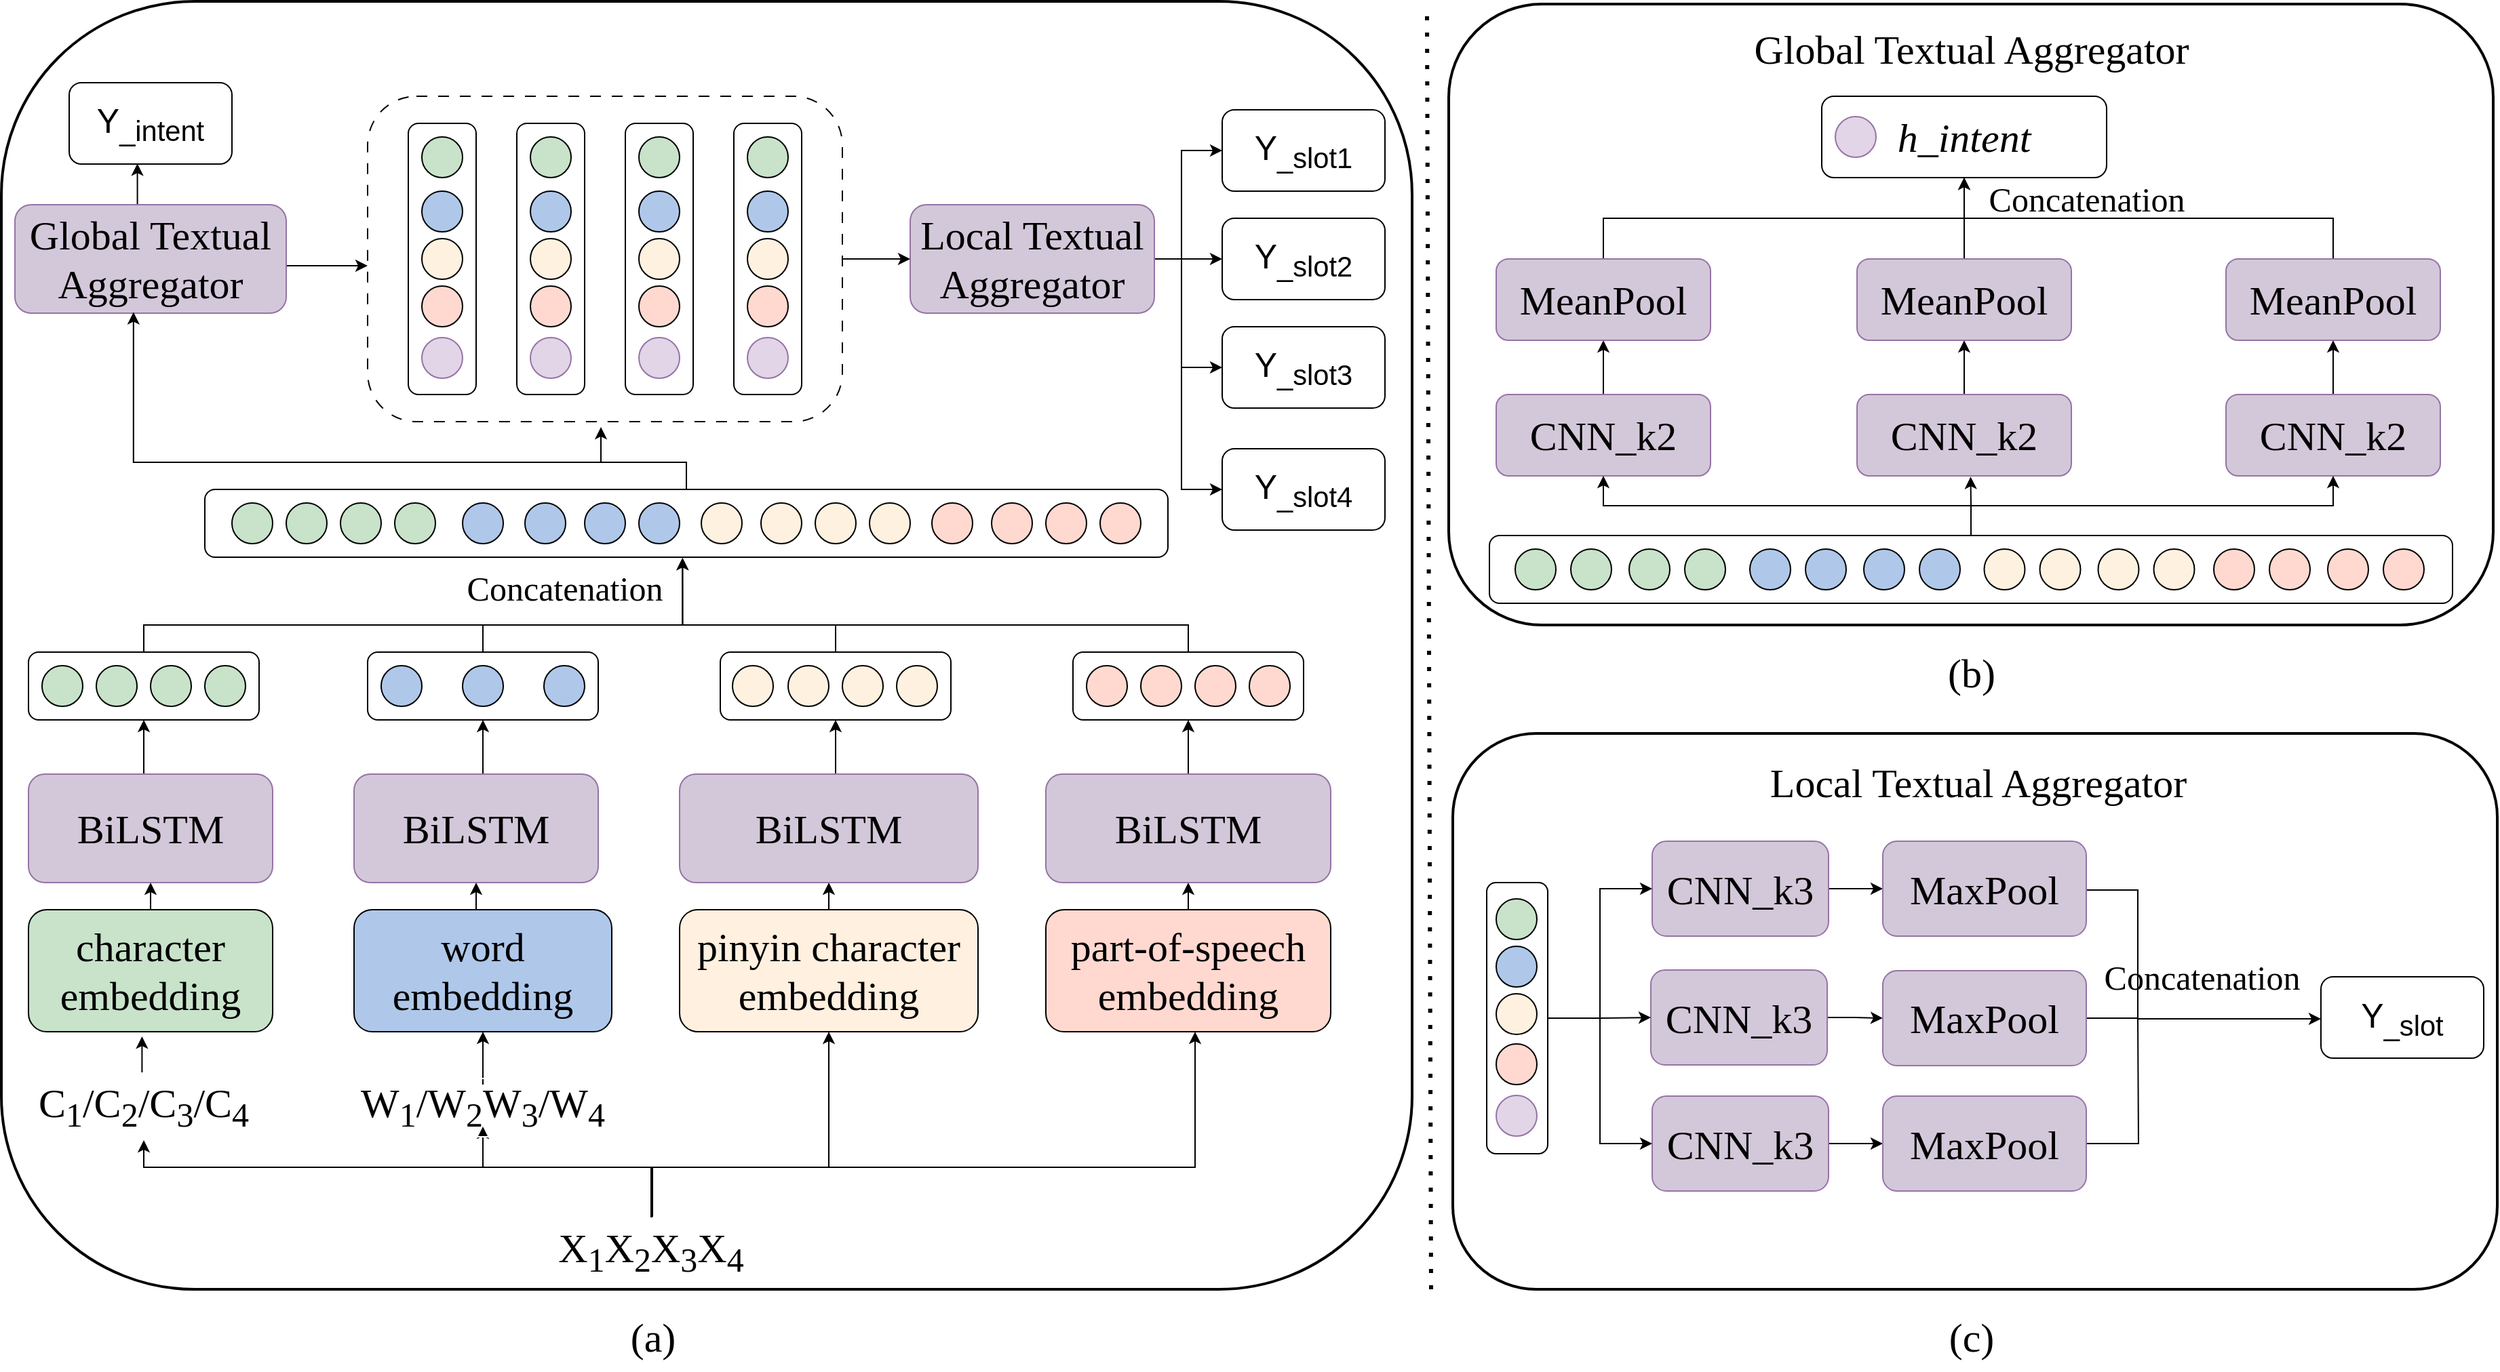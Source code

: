 <mxfile version="21.6.9" type="device">
  <diagram name="第 1 页" id="jVx6ds1tYozffgaeyK4k">
    <mxGraphModel dx="2931" dy="1869" grid="1" gridSize="10" guides="1" tooltips="1" connect="1" arrows="1" fold="1" page="1" pageScale="1" pageWidth="827" pageHeight="1169" math="0" shadow="0">
      <root>
        <mxCell id="0" />
        <mxCell id="1" parent="0" />
        <mxCell id="JTcUMuY575CjnEHDwap5-83" value="" style="rounded=1;whiteSpace=wrap;html=1;fontFamily=Times New Roman;strokeWidth=2;" vertex="1" parent="1">
          <mxGeometry x="10" y="20" width="1040" height="950" as="geometry" />
        </mxCell>
        <mxCell id="5xaBMJCgVQoesxEyy8M3-248" style="edgeStyle=orthogonalEdgeStyle;rounded=0;orthogonalLoop=1;jettySize=auto;html=1;exitX=0.5;exitY=0;exitDx=0;exitDy=0;entryX=0.5;entryY=1;entryDx=0;entryDy=0;" parent="1" source="5xaBMJCgVQoesxEyy8M3-41" target="5xaBMJCgVQoesxEyy8M3-49" edge="1">
          <mxGeometry relative="1" as="geometry">
            <Array as="points">
              <mxPoint x="490" y="880" />
              <mxPoint x="120" y="880" />
            </Array>
          </mxGeometry>
        </mxCell>
        <mxCell id="5xaBMJCgVQoesxEyy8M3-249" style="edgeStyle=orthogonalEdgeStyle;rounded=0;orthogonalLoop=1;jettySize=auto;html=1;exitX=0.5;exitY=0;exitDx=0;exitDy=0;entryX=0.5;entryY=1;entryDx=0;entryDy=0;" parent="1" source="5xaBMJCgVQoesxEyy8M3-41" target="5xaBMJCgVQoesxEyy8M3-50" edge="1">
          <mxGeometry relative="1" as="geometry">
            <Array as="points">
              <mxPoint x="490" y="880" />
              <mxPoint x="370" y="880" />
            </Array>
          </mxGeometry>
        </mxCell>
        <mxCell id="5xaBMJCgVQoesxEyy8M3-252" style="edgeStyle=orthogonalEdgeStyle;rounded=0;orthogonalLoop=1;jettySize=auto;html=1;exitX=0.5;exitY=0;exitDx=0;exitDy=0;entryX=0.5;entryY=1;entryDx=0;entryDy=0;" parent="1" source="5xaBMJCgVQoesxEyy8M3-41" target="5xaBMJCgVQoesxEyy8M3-45" edge="1">
          <mxGeometry relative="1" as="geometry">
            <Array as="points">
              <mxPoint x="490" y="880" />
              <mxPoint x="620" y="880" />
            </Array>
          </mxGeometry>
        </mxCell>
        <mxCell id="5xaBMJCgVQoesxEyy8M3-253" style="edgeStyle=orthogonalEdgeStyle;rounded=0;orthogonalLoop=1;jettySize=auto;html=1;exitX=0.5;exitY=0;exitDx=0;exitDy=0;" parent="1" source="5xaBMJCgVQoesxEyy8M3-41" target="5xaBMJCgVQoesxEyy8M3-46" edge="1">
          <mxGeometry relative="1" as="geometry">
            <Array as="points">
              <mxPoint x="489" y="880" />
              <mxPoint x="890" y="880" />
            </Array>
          </mxGeometry>
        </mxCell>
        <mxCell id="5xaBMJCgVQoesxEyy8M3-41" value="&lt;span style=&quot;font-size: 30px;&quot;&gt;&lt;font style=&quot;font-size: 30px;&quot; face=&quot;Times New Roman&quot;&gt;X&lt;sub&gt;1&lt;/sub&gt;X&lt;sub&gt;2&lt;/sub&gt;X&lt;sub&gt;3&lt;/sub&gt;X&lt;sub&gt;4&lt;/sub&gt;&lt;/font&gt;&lt;/span&gt;" style="rounded=0;whiteSpace=wrap;html=1;fontStyle=0;labelBorderColor=#FFFFFF;dashed=1;strokeColor=#FFFFFF;labelBackgroundColor=none;" parent="1" vertex="1">
          <mxGeometry x="394" y="917" width="190" height="50" as="geometry" />
        </mxCell>
        <mxCell id="5xaBMJCgVQoesxEyy8M3-125" style="edgeStyle=orthogonalEdgeStyle;rounded=0;orthogonalLoop=1;jettySize=auto;html=1;exitX=0.5;exitY=0;exitDx=0;exitDy=0;entryX=0.5;entryY=1;entryDx=0;entryDy=0;" parent="1" source="5xaBMJCgVQoesxEyy8M3-42" target="5xaBMJCgVQoesxEyy8M3-54" edge="1">
          <mxGeometry relative="1" as="geometry">
            <Array as="points">
              <mxPoint x="360" y="710" />
            </Array>
          </mxGeometry>
        </mxCell>
        <mxCell id="5xaBMJCgVQoesxEyy8M3-42" value="&lt;font style=&quot;font-size: 30px;&quot;&gt;word embedding&lt;/font&gt;" style="rounded=1;whiteSpace=wrap;html=1;fillColor=#afc8ea;fontSize=20;fontFamily=Times New Roman;" parent="1" vertex="1">
          <mxGeometry x="270" y="690" width="190" height="90" as="geometry" />
        </mxCell>
        <mxCell id="5xaBMJCgVQoesxEyy8M3-123" style="edgeStyle=orthogonalEdgeStyle;rounded=0;orthogonalLoop=1;jettySize=auto;html=1;exitX=0.5;exitY=0;exitDx=0;exitDy=0;entryX=0.5;entryY=1;entryDx=0;entryDy=0;" parent="1" source="5xaBMJCgVQoesxEyy8M3-44" target="5xaBMJCgVQoesxEyy8M3-52" edge="1">
          <mxGeometry relative="1" as="geometry" />
        </mxCell>
        <mxCell id="5xaBMJCgVQoesxEyy8M3-44" value="&lt;font style=&quot;font-size: 30px;&quot;&gt;character embedding&lt;/font&gt;" style="rounded=1;whiteSpace=wrap;html=1;fillColor=#c8e3ca;fontSize=20;fontFamily=Times New Roman;" parent="1" vertex="1">
          <mxGeometry x="30" y="690" width="180" height="90" as="geometry" />
        </mxCell>
        <mxCell id="5xaBMJCgVQoesxEyy8M3-127" style="edgeStyle=orthogonalEdgeStyle;rounded=0;orthogonalLoop=1;jettySize=auto;html=1;exitX=0.5;exitY=0;exitDx=0;exitDy=0;entryX=0.5;entryY=1;entryDx=0;entryDy=0;" parent="1" source="5xaBMJCgVQoesxEyy8M3-45" target="5xaBMJCgVQoesxEyy8M3-55" edge="1">
          <mxGeometry relative="1" as="geometry" />
        </mxCell>
        <mxCell id="5xaBMJCgVQoesxEyy8M3-45" value="&lt;font face=&quot;Times New Roman&quot; style=&quot;font-size: 30px;&quot;&gt;pinyin character embedding&lt;/font&gt;" style="rounded=1;whiteSpace=wrap;html=1;fillColor=#fff0e0;fontSize=20;" parent="1" vertex="1">
          <mxGeometry x="510" y="690" width="220" height="90" as="geometry" />
        </mxCell>
        <mxCell id="5xaBMJCgVQoesxEyy8M3-129" style="edgeStyle=orthogonalEdgeStyle;rounded=0;orthogonalLoop=1;jettySize=auto;html=1;exitX=0.5;exitY=0;exitDx=0;exitDy=0;entryX=0.5;entryY=1;entryDx=0;entryDy=0;" parent="1" source="5xaBMJCgVQoesxEyy8M3-46" target="5xaBMJCgVQoesxEyy8M3-56" edge="1">
          <mxGeometry relative="1" as="geometry" />
        </mxCell>
        <mxCell id="5xaBMJCgVQoesxEyy8M3-46" value="&lt;font face=&quot;Times New Roman&quot; style=&quot;font-size: 30px;&quot;&gt;part-of-speech embedding&lt;/font&gt;" style="rounded=1;whiteSpace=wrap;html=1;fillColor=#ffd9d0;fontSize=20;" parent="1" vertex="1">
          <mxGeometry x="780" y="690" width="210" height="90" as="geometry" />
        </mxCell>
        <mxCell id="5xaBMJCgVQoesxEyy8M3-250" style="edgeStyle=orthogonalEdgeStyle;rounded=0;orthogonalLoop=1;jettySize=auto;html=1;exitX=0.5;exitY=0;exitDx=0;exitDy=0;entryX=0.465;entryY=1.039;entryDx=0;entryDy=0;entryPerimeter=0;" parent="1" source="5xaBMJCgVQoesxEyy8M3-49" target="5xaBMJCgVQoesxEyy8M3-44" edge="1">
          <mxGeometry relative="1" as="geometry">
            <Array as="points">
              <mxPoint x="110" y="850" />
              <mxPoint x="110" y="820" />
            </Array>
          </mxGeometry>
        </mxCell>
        <mxCell id="5xaBMJCgVQoesxEyy8M3-49" value="&lt;font style=&quot;font-size: 30px;&quot; face=&quot;Times New Roman&quot;&gt;C&lt;sub&gt;1&lt;/sub&gt;/C&lt;sub&gt;2&lt;/sub&gt;/C&lt;sub&gt;3&lt;/sub&gt;/C&lt;sub&gt;4&lt;/sub&gt;&lt;/font&gt;" style="rounded=0;whiteSpace=wrap;html=1;fontStyle=0;labelBorderColor=#FFFFFF;dashed=1;strokeColor=#FFFFFF;" parent="1" vertex="1">
          <mxGeometry x="20" y="810" width="190" height="50" as="geometry" />
        </mxCell>
        <mxCell id="JTcUMuY575CjnEHDwap5-85" style="edgeStyle=orthogonalEdgeStyle;rounded=0;orthogonalLoop=1;jettySize=auto;html=1;exitX=0.5;exitY=0;exitDx=0;exitDy=0;entryX=0.5;entryY=1;entryDx=0;entryDy=0;" edge="1" parent="1" source="5xaBMJCgVQoesxEyy8M3-50" target="5xaBMJCgVQoesxEyy8M3-42">
          <mxGeometry relative="1" as="geometry" />
        </mxCell>
        <mxCell id="5xaBMJCgVQoesxEyy8M3-50" value="&lt;font face=&quot;Times New Roman&quot;&gt;&lt;span style=&quot;font-size: 30px;&quot;&gt;W&lt;sub&gt;1&lt;/sub&gt;/W&lt;sub&gt;2&lt;/sub&gt;W&lt;sub&gt;3&lt;/sub&gt;/W&lt;sub&gt;4&lt;/sub&gt;&lt;/span&gt;&lt;/font&gt;" style="rounded=0;whiteSpace=wrap;html=1;fontStyle=0;labelBorderColor=#FFFFFF;dashed=1;strokeColor=#FFFFFF;" parent="1" vertex="1">
          <mxGeometry x="270" y="819" width="190" height="31" as="geometry" />
        </mxCell>
        <mxCell id="JTcUMuY575CjnEHDwap5-1" style="edgeStyle=orthogonalEdgeStyle;rounded=0;orthogonalLoop=1;jettySize=auto;html=1;exitX=0.5;exitY=0;exitDx=0;exitDy=0;entryX=0.5;entryY=1;entryDx=0;entryDy=0;" edge="1" parent="1" source="5xaBMJCgVQoesxEyy8M3-52" target="5xaBMJCgVQoesxEyy8M3-57">
          <mxGeometry relative="1" as="geometry">
            <Array as="points">
              <mxPoint x="120" y="590" />
            </Array>
          </mxGeometry>
        </mxCell>
        <mxCell id="5xaBMJCgVQoesxEyy8M3-52" value="&lt;font style=&quot;font-size: 30px;&quot; face=&quot;Times New Roman&quot;&gt;BiLSTM&lt;/font&gt;" style="rounded=1;whiteSpace=wrap;html=1;fillColor=#D3C8D9;strokeColor=#9673a6;" parent="1" vertex="1">
          <mxGeometry x="30" y="590" width="180" height="80" as="geometry" />
        </mxCell>
        <mxCell id="5xaBMJCgVQoesxEyy8M3-124" style="edgeStyle=orthogonalEdgeStyle;rounded=0;orthogonalLoop=1;jettySize=auto;html=1;exitX=0.5;exitY=0;exitDx=0;exitDy=0;entryX=0.5;entryY=1;entryDx=0;entryDy=0;" parent="1" source="5xaBMJCgVQoesxEyy8M3-54" target="5xaBMJCgVQoesxEyy8M3-63" edge="1">
          <mxGeometry relative="1" as="geometry">
            <Array as="points">
              <mxPoint x="365" y="590" />
            </Array>
          </mxGeometry>
        </mxCell>
        <mxCell id="5xaBMJCgVQoesxEyy8M3-54" value="&lt;font style=&quot;font-size: 30px;&quot; face=&quot;Times New Roman&quot;&gt;BiLSTM&lt;/font&gt;" style="rounded=1;whiteSpace=wrap;html=1;fillColor=#D3C8D9;strokeColor=#9673a6;" parent="1" vertex="1">
          <mxGeometry x="270" y="590" width="180" height="80" as="geometry" />
        </mxCell>
        <mxCell id="5xaBMJCgVQoesxEyy8M3-126" style="edgeStyle=orthogonalEdgeStyle;rounded=0;orthogonalLoop=1;jettySize=auto;html=1;exitX=0.5;exitY=0;exitDx=0;exitDy=0;entryX=0.5;entryY=1;entryDx=0;entryDy=0;" parent="1" source="5xaBMJCgVQoesxEyy8M3-55" target="5xaBMJCgVQoesxEyy8M3-68" edge="1">
          <mxGeometry relative="1" as="geometry">
            <Array as="points">
              <mxPoint x="625" y="590" />
            </Array>
          </mxGeometry>
        </mxCell>
        <mxCell id="5xaBMJCgVQoesxEyy8M3-55" value="&lt;font style=&quot;font-size: 30px;&quot; face=&quot;Times New Roman&quot;&gt;BiLSTM&lt;/font&gt;" style="rounded=1;whiteSpace=wrap;html=1;fillColor=#D3C8D9;strokeColor=#9673a6;" parent="1" vertex="1">
          <mxGeometry x="510" y="590" width="220" height="80" as="geometry" />
        </mxCell>
        <mxCell id="5xaBMJCgVQoesxEyy8M3-128" style="edgeStyle=orthogonalEdgeStyle;rounded=0;orthogonalLoop=1;jettySize=auto;html=1;exitX=0.5;exitY=0;exitDx=0;exitDy=0;entryX=0.5;entryY=1;entryDx=0;entryDy=0;" parent="1" source="5xaBMJCgVQoesxEyy8M3-56" target="5xaBMJCgVQoesxEyy8M3-73" edge="1">
          <mxGeometry relative="1" as="geometry" />
        </mxCell>
        <mxCell id="5xaBMJCgVQoesxEyy8M3-56" value="&lt;font style=&quot;font-size: 30px;&quot; face=&quot;Times New Roman&quot;&gt;BiLSTM&lt;/font&gt;" style="rounded=1;whiteSpace=wrap;html=1;fillColor=#D3C8D9;strokeColor=#9673a6;" parent="1" vertex="1">
          <mxGeometry x="780" y="590" width="210" height="80" as="geometry" />
        </mxCell>
        <mxCell id="5xaBMJCgVQoesxEyy8M3-117" style="edgeStyle=orthogonalEdgeStyle;rounded=0;orthogonalLoop=1;jettySize=auto;html=1;exitX=0.5;exitY=0;exitDx=0;exitDy=0;entryX=0.496;entryY=1.01;entryDx=0;entryDy=0;entryPerimeter=0;" parent="1" source="5xaBMJCgVQoesxEyy8M3-57" target="5xaBMJCgVQoesxEyy8M3-98" edge="1">
          <mxGeometry relative="1" as="geometry">
            <Array as="points">
              <mxPoint x="120" y="480" />
              <mxPoint x="510" y="480" />
            </Array>
          </mxGeometry>
        </mxCell>
        <mxCell id="5xaBMJCgVQoesxEyy8M3-57" value="" style="rounded=1;whiteSpace=wrap;html=1;" parent="1" vertex="1">
          <mxGeometry x="30" y="500" width="170" height="50" as="geometry" />
        </mxCell>
        <mxCell id="5xaBMJCgVQoesxEyy8M3-58" value="" style="ellipse;whiteSpace=wrap;html=1;aspect=fixed;fillColor=#c8e3ca;" parent="1" vertex="1">
          <mxGeometry x="40" y="510" width="30" height="30" as="geometry" />
        </mxCell>
        <mxCell id="5xaBMJCgVQoesxEyy8M3-60" value="" style="ellipse;whiteSpace=wrap;html=1;aspect=fixed;fillColor=#c8e3ca;" parent="1" vertex="1">
          <mxGeometry x="80" y="510" width="30" height="30" as="geometry" />
        </mxCell>
        <mxCell id="5xaBMJCgVQoesxEyy8M3-61" value="" style="ellipse;whiteSpace=wrap;html=1;aspect=fixed;fillColor=#c8e3ca;" parent="1" vertex="1">
          <mxGeometry x="160" y="510" width="30" height="30" as="geometry" />
        </mxCell>
        <mxCell id="5xaBMJCgVQoesxEyy8M3-62" value="" style="ellipse;whiteSpace=wrap;html=1;aspect=fixed;fillColor=#c8e3ca;" parent="1" vertex="1">
          <mxGeometry x="120" y="510" width="30" height="30" as="geometry" />
        </mxCell>
        <mxCell id="JTcUMuY575CjnEHDwap5-86" style="edgeStyle=orthogonalEdgeStyle;rounded=0;orthogonalLoop=1;jettySize=auto;html=1;exitX=0.5;exitY=0;exitDx=0;exitDy=0;endArrow=none;endFill=0;" edge="1" parent="1" source="5xaBMJCgVQoesxEyy8M3-63">
          <mxGeometry relative="1" as="geometry">
            <mxPoint x="460" y="480" as="targetPoint" />
          </mxGeometry>
        </mxCell>
        <mxCell id="5xaBMJCgVQoesxEyy8M3-63" value="" style="rounded=1;whiteSpace=wrap;html=1;" parent="1" vertex="1">
          <mxGeometry x="280" y="500" width="170" height="50" as="geometry" />
        </mxCell>
        <mxCell id="5xaBMJCgVQoesxEyy8M3-64" value="" style="ellipse;whiteSpace=wrap;html=1;aspect=fixed;fillColor=#afc8ea;" parent="1" vertex="1">
          <mxGeometry x="290" y="510" width="30" height="30" as="geometry" />
        </mxCell>
        <mxCell id="5xaBMJCgVQoesxEyy8M3-65" value="" style="ellipse;whiteSpace=wrap;html=1;aspect=fixed;fillColor=#afc8ea;" parent="1" vertex="1">
          <mxGeometry x="350" y="510" width="30" height="30" as="geometry" />
        </mxCell>
        <mxCell id="5xaBMJCgVQoesxEyy8M3-66" value="" style="ellipse;whiteSpace=wrap;html=1;aspect=fixed;fillColor=#afc8ea;" parent="1" vertex="1">
          <mxGeometry x="410" y="510" width="30" height="30" as="geometry" />
        </mxCell>
        <mxCell id="JTcUMuY575CjnEHDwap5-87" style="edgeStyle=orthogonalEdgeStyle;rounded=0;orthogonalLoop=1;jettySize=auto;html=1;exitX=0.5;exitY=0;exitDx=0;exitDy=0;endArrow=none;endFill=0;" edge="1" parent="1" source="5xaBMJCgVQoesxEyy8M3-68">
          <mxGeometry relative="1" as="geometry">
            <mxPoint x="540" y="480" as="targetPoint" />
          </mxGeometry>
        </mxCell>
        <mxCell id="5xaBMJCgVQoesxEyy8M3-68" value="" style="rounded=1;whiteSpace=wrap;html=1;" parent="1" vertex="1">
          <mxGeometry x="540" y="500" width="170" height="50" as="geometry" />
        </mxCell>
        <mxCell id="5xaBMJCgVQoesxEyy8M3-69" value="" style="ellipse;whiteSpace=wrap;html=1;aspect=fixed;fillColor=#fef1e0;" parent="1" vertex="1">
          <mxGeometry x="549" y="510" width="30" height="30" as="geometry" />
        </mxCell>
        <mxCell id="5xaBMJCgVQoesxEyy8M3-70" value="" style="ellipse;whiteSpace=wrap;html=1;aspect=fixed;fillColor=#fef1e0;" parent="1" vertex="1">
          <mxGeometry x="590" y="510" width="30" height="30" as="geometry" />
        </mxCell>
        <mxCell id="5xaBMJCgVQoesxEyy8M3-71" value="" style="ellipse;whiteSpace=wrap;html=1;aspect=fixed;fillColor=#fef1e0;" parent="1" vertex="1">
          <mxGeometry x="670" y="510" width="30" height="30" as="geometry" />
        </mxCell>
        <mxCell id="5xaBMJCgVQoesxEyy8M3-72" value="" style="ellipse;whiteSpace=wrap;html=1;aspect=fixed;fillColor=#fef1e0;" parent="1" vertex="1">
          <mxGeometry x="630" y="510" width="30" height="30" as="geometry" />
        </mxCell>
        <mxCell id="5xaBMJCgVQoesxEyy8M3-120" style="edgeStyle=orthogonalEdgeStyle;rounded=0;orthogonalLoop=1;jettySize=auto;html=1;exitX=0.5;exitY=0;exitDx=0;exitDy=0;entryX=0.496;entryY=1.01;entryDx=0;entryDy=0;entryPerimeter=0;" parent="1" source="5xaBMJCgVQoesxEyy8M3-73" target="5xaBMJCgVQoesxEyy8M3-98" edge="1">
          <mxGeometry relative="1" as="geometry">
            <mxPoint x="510" y="403" as="targetPoint" />
            <Array as="points">
              <mxPoint x="885" y="480" />
              <mxPoint x="512" y="480" />
            </Array>
          </mxGeometry>
        </mxCell>
        <mxCell id="5xaBMJCgVQoesxEyy8M3-73" value="" style="rounded=1;whiteSpace=wrap;html=1;" parent="1" vertex="1">
          <mxGeometry x="800" y="500" width="170" height="50" as="geometry" />
        </mxCell>
        <mxCell id="5xaBMJCgVQoesxEyy8M3-74" value="" style="ellipse;whiteSpace=wrap;html=1;aspect=fixed;fillColor=#ffd9d0;" parent="1" vertex="1">
          <mxGeometry x="810" y="510" width="30" height="30" as="geometry" />
        </mxCell>
        <mxCell id="5xaBMJCgVQoesxEyy8M3-75" value="" style="ellipse;whiteSpace=wrap;html=1;aspect=fixed;fillColor=#ffd9d0;" parent="1" vertex="1">
          <mxGeometry x="850" y="510" width="30" height="30" as="geometry" />
        </mxCell>
        <mxCell id="5xaBMJCgVQoesxEyy8M3-76" value="" style="ellipse;whiteSpace=wrap;html=1;aspect=fixed;fillColor=#ffd9d0;" parent="1" vertex="1">
          <mxGeometry x="930" y="510" width="30" height="30" as="geometry" />
        </mxCell>
        <mxCell id="5xaBMJCgVQoesxEyy8M3-77" value="" style="ellipse;whiteSpace=wrap;html=1;aspect=fixed;fillColor=#ffd9d0;" parent="1" vertex="1">
          <mxGeometry x="890" y="510" width="30" height="30" as="geometry" />
        </mxCell>
        <mxCell id="5xaBMJCgVQoesxEyy8M3-121" value="&lt;span style=&quot;background-color: initial;&quot;&gt;&lt;font face=&quot;Times New Roman&quot; style=&quot;font-size: 25px;&quot;&gt;Concatenation&lt;/font&gt;&lt;/span&gt;" style="text;html=1;align=center;verticalAlign=middle;resizable=0;points=[];autosize=1;strokeColor=none;fillColor=none;" parent="1" vertex="1">
          <mxGeometry x="340" y="433" width="170" height="40" as="geometry" />
        </mxCell>
        <mxCell id="5xaBMJCgVQoesxEyy8M3-257" style="edgeStyle=orthogonalEdgeStyle;rounded=0;orthogonalLoop=1;jettySize=auto;html=1;exitX=1;exitY=0.5;exitDx=0;exitDy=0;entryX=0;entryY=0.5;entryDx=0;entryDy=0;" parent="1" edge="1">
          <mxGeometry relative="1" as="geometry">
            <mxPoint x="220.0" y="215" as="sourcePoint" />
            <mxPoint x="280.0" y="215" as="targetPoint" />
          </mxGeometry>
        </mxCell>
        <mxCell id="5xaBMJCgVQoesxEyy8M3-258" style="edgeStyle=orthogonalEdgeStyle;rounded=0;orthogonalLoop=1;jettySize=auto;html=1;exitX=0.5;exitY=0;exitDx=0;exitDy=0;entryX=0.419;entryY=0.994;entryDx=0;entryDy=0;entryPerimeter=0;" parent="1" source="5xaBMJCgVQoesxEyy8M3-131" target="5xaBMJCgVQoesxEyy8M3-234" edge="1">
          <mxGeometry relative="1" as="geometry" />
        </mxCell>
        <mxCell id="5xaBMJCgVQoesxEyy8M3-131" value="&lt;font style=&quot;font-size: 30px;&quot; face=&quot;Times New Roman&quot;&gt;Global Textual Aggregator&lt;/font&gt;" style="rounded=1;whiteSpace=wrap;html=1;fillColor=#D3C8D9;strokeColor=#9673a6;" parent="1" vertex="1">
          <mxGeometry x="20" y="170" width="200" height="80" as="geometry" />
        </mxCell>
        <mxCell id="5xaBMJCgVQoesxEyy8M3-244" style="edgeStyle=orthogonalEdgeStyle;rounded=0;orthogonalLoop=1;jettySize=auto;html=1;exitX=1;exitY=0.5;exitDx=0;exitDy=0;entryX=0;entryY=0.5;entryDx=0;entryDy=0;" parent="1" source="5xaBMJCgVQoesxEyy8M3-132" target="5xaBMJCgVQoesxEyy8M3-236" edge="1">
          <mxGeometry relative="1" as="geometry">
            <Array as="points">
              <mxPoint x="860" y="210" />
              <mxPoint x="880" y="210" />
              <mxPoint x="880" y="130" />
            </Array>
          </mxGeometry>
        </mxCell>
        <mxCell id="5xaBMJCgVQoesxEyy8M3-245" style="edgeStyle=orthogonalEdgeStyle;rounded=0;orthogonalLoop=1;jettySize=auto;html=1;exitX=1;exitY=0.5;exitDx=0;exitDy=0;entryX=0;entryY=0.5;entryDx=0;entryDy=0;" parent="1" source="5xaBMJCgVQoesxEyy8M3-132" target="5xaBMJCgVQoesxEyy8M3-237" edge="1">
          <mxGeometry relative="1" as="geometry">
            <Array as="points">
              <mxPoint x="860" y="210" />
              <mxPoint x="880" y="210" />
              <mxPoint x="880" y="210" />
            </Array>
          </mxGeometry>
        </mxCell>
        <mxCell id="5xaBMJCgVQoesxEyy8M3-246" style="edgeStyle=orthogonalEdgeStyle;rounded=0;orthogonalLoop=1;jettySize=auto;html=1;exitX=1;exitY=0.5;exitDx=0;exitDy=0;entryX=0;entryY=0.5;entryDx=0;entryDy=0;" parent="1" source="5xaBMJCgVQoesxEyy8M3-132" target="5xaBMJCgVQoesxEyy8M3-238" edge="1">
          <mxGeometry relative="1" as="geometry">
            <Array as="points">
              <mxPoint x="860" y="210" />
              <mxPoint x="880" y="210" />
              <mxPoint x="880" y="290" />
            </Array>
          </mxGeometry>
        </mxCell>
        <mxCell id="5xaBMJCgVQoesxEyy8M3-247" style="edgeStyle=orthogonalEdgeStyle;rounded=0;orthogonalLoop=1;jettySize=auto;html=1;exitX=1;exitY=0.5;exitDx=0;exitDy=0;entryX=0;entryY=0.5;entryDx=0;entryDy=0;" parent="1" source="5xaBMJCgVQoesxEyy8M3-132" target="5xaBMJCgVQoesxEyy8M3-239" edge="1">
          <mxGeometry relative="1" as="geometry">
            <Array as="points">
              <mxPoint x="860" y="210" />
              <mxPoint x="880" y="210" />
              <mxPoint x="880" y="380" />
            </Array>
          </mxGeometry>
        </mxCell>
        <mxCell id="5xaBMJCgVQoesxEyy8M3-132" value="&lt;font style=&quot;font-size: 30px;&quot; face=&quot;Times New Roman&quot;&gt;Local Textual Aggregator&lt;/font&gt;" style="rounded=1;whiteSpace=wrap;html=1;fillColor=#D3C8D9;strokeColor=#9673a6;" parent="1" vertex="1">
          <mxGeometry x="680" y="170" width="180" height="80" as="geometry" />
        </mxCell>
        <mxCell id="5xaBMJCgVQoesxEyy8M3-234" value="&lt;font style=&quot;font-size: 25px;&quot;&gt;Y&lt;sub&gt;_intent&lt;/sub&gt;&lt;/font&gt;" style="rounded=1;whiteSpace=wrap;html=1;" parent="1" vertex="1">
          <mxGeometry x="60" y="80" width="120" height="60" as="geometry" />
        </mxCell>
        <mxCell id="5xaBMJCgVQoesxEyy8M3-235" value="" style="group" parent="1" vertex="1" connectable="0">
          <mxGeometry x="280" y="90" width="350" height="240" as="geometry" />
        </mxCell>
        <mxCell id="5xaBMJCgVQoesxEyy8M3-230" value="" style="rounded=1;whiteSpace=wrap;html=1;dashed=1;dashPattern=8 8;" parent="5xaBMJCgVQoesxEyy8M3-235" vertex="1">
          <mxGeometry width="350" height="240" as="geometry" />
        </mxCell>
        <mxCell id="5xaBMJCgVQoesxEyy8M3-229" value="" style="group" parent="5xaBMJCgVQoesxEyy8M3-235" vertex="1" connectable="0">
          <mxGeometry x="30" y="20" width="280" height="200" as="geometry" />
        </mxCell>
        <mxCell id="5xaBMJCgVQoesxEyy8M3-206" value="" style="group" parent="5xaBMJCgVQoesxEyy8M3-229" vertex="1" connectable="0">
          <mxGeometry x="240" width="50" height="200" as="geometry" />
        </mxCell>
        <mxCell id="5xaBMJCgVQoesxEyy8M3-136" value="" style="rounded=1;whiteSpace=wrap;html=1;direction=south;container=0;" parent="5xaBMJCgVQoesxEyy8M3-206" vertex="1">
          <mxGeometry width="50" height="200" as="geometry" />
        </mxCell>
        <mxCell id="5xaBMJCgVQoesxEyy8M3-141" value="" style="ellipse;whiteSpace=wrap;html=1;aspect=fixed;fillColor=#afc8ea;direction=south;container=0;" parent="5xaBMJCgVQoesxEyy8M3-206" vertex="1">
          <mxGeometry x="10" y="50" width="30" height="30" as="geometry" />
        </mxCell>
        <mxCell id="5xaBMJCgVQoesxEyy8M3-145" value="" style="ellipse;whiteSpace=wrap;html=1;aspect=fixed;fillColor=#fef1e0;direction=south;container=0;" parent="5xaBMJCgVQoesxEyy8M3-206" vertex="1">
          <mxGeometry x="10" y="85" width="30" height="30" as="geometry" />
        </mxCell>
        <mxCell id="5xaBMJCgVQoesxEyy8M3-149" value="" style="ellipse;whiteSpace=wrap;html=1;aspect=fixed;fillColor=#ffd9d0;direction=south;container=0;" parent="5xaBMJCgVQoesxEyy8M3-206" vertex="1">
          <mxGeometry x="10" y="120" width="30" height="30" as="geometry" />
        </mxCell>
        <mxCell id="5xaBMJCgVQoesxEyy8M3-137" value="" style="ellipse;whiteSpace=wrap;html=1;aspect=fixed;fillColor=#c8e3ca;direction=south;container=0;" parent="5xaBMJCgVQoesxEyy8M3-206" vertex="1">
          <mxGeometry x="10" y="10" width="30" height="30" as="geometry" />
        </mxCell>
        <mxCell id="5xaBMJCgVQoesxEyy8M3-134" value="" style="ellipse;whiteSpace=wrap;html=1;aspect=fixed;fillColor=#e1d5e7;strokeColor=#9673a6;container=0;" parent="5xaBMJCgVQoesxEyy8M3-206" vertex="1">
          <mxGeometry x="10" y="158" width="30" height="30" as="geometry" />
        </mxCell>
        <mxCell id="5xaBMJCgVQoesxEyy8M3-207" value="" style="group" parent="5xaBMJCgVQoesxEyy8M3-229" vertex="1" connectable="0">
          <mxGeometry width="50" height="200" as="geometry" />
        </mxCell>
        <mxCell id="5xaBMJCgVQoesxEyy8M3-208" value="" style="rounded=1;whiteSpace=wrap;html=1;direction=south;container=0;" parent="5xaBMJCgVQoesxEyy8M3-207" vertex="1">
          <mxGeometry width="50" height="200" as="geometry" />
        </mxCell>
        <mxCell id="5xaBMJCgVQoesxEyy8M3-209" value="" style="ellipse;whiteSpace=wrap;html=1;aspect=fixed;fillColor=#afc8ea;direction=south;container=0;" parent="5xaBMJCgVQoesxEyy8M3-207" vertex="1">
          <mxGeometry x="10" y="50" width="30" height="30" as="geometry" />
        </mxCell>
        <mxCell id="5xaBMJCgVQoesxEyy8M3-210" value="" style="ellipse;whiteSpace=wrap;html=1;aspect=fixed;fillColor=#fef1e0;direction=south;container=0;" parent="5xaBMJCgVQoesxEyy8M3-207" vertex="1">
          <mxGeometry x="10" y="85" width="30" height="30" as="geometry" />
        </mxCell>
        <mxCell id="5xaBMJCgVQoesxEyy8M3-211" value="" style="ellipse;whiteSpace=wrap;html=1;aspect=fixed;fillColor=#ffd9d0;direction=south;container=0;" parent="5xaBMJCgVQoesxEyy8M3-207" vertex="1">
          <mxGeometry x="10" y="120" width="30" height="30" as="geometry" />
        </mxCell>
        <mxCell id="5xaBMJCgVQoesxEyy8M3-212" value="" style="ellipse;whiteSpace=wrap;html=1;aspect=fixed;fillColor=#c8e3ca;direction=south;container=0;" parent="5xaBMJCgVQoesxEyy8M3-207" vertex="1">
          <mxGeometry x="10" y="10" width="30" height="30" as="geometry" />
        </mxCell>
        <mxCell id="5xaBMJCgVQoesxEyy8M3-213" value="" style="ellipse;whiteSpace=wrap;html=1;aspect=fixed;fillColor=#e1d5e7;strokeColor=#9673a6;container=0;" parent="5xaBMJCgVQoesxEyy8M3-207" vertex="1">
          <mxGeometry x="10" y="158" width="30" height="30" as="geometry" />
        </mxCell>
        <mxCell id="5xaBMJCgVQoesxEyy8M3-214" value="" style="group" parent="5xaBMJCgVQoesxEyy8M3-229" vertex="1" connectable="0">
          <mxGeometry x="80" width="50" height="200" as="geometry" />
        </mxCell>
        <mxCell id="5xaBMJCgVQoesxEyy8M3-215" value="" style="rounded=1;whiteSpace=wrap;html=1;direction=south;container=0;" parent="5xaBMJCgVQoesxEyy8M3-214" vertex="1">
          <mxGeometry width="50" height="200" as="geometry" />
        </mxCell>
        <mxCell id="5xaBMJCgVQoesxEyy8M3-216" value="" style="ellipse;whiteSpace=wrap;html=1;aspect=fixed;fillColor=#afc8ea;direction=south;container=0;" parent="5xaBMJCgVQoesxEyy8M3-214" vertex="1">
          <mxGeometry x="10" y="50" width="30" height="30" as="geometry" />
        </mxCell>
        <mxCell id="5xaBMJCgVQoesxEyy8M3-217" value="" style="ellipse;whiteSpace=wrap;html=1;aspect=fixed;fillColor=#fef1e0;direction=south;container=0;" parent="5xaBMJCgVQoesxEyy8M3-214" vertex="1">
          <mxGeometry x="10" y="85" width="30" height="30" as="geometry" />
        </mxCell>
        <mxCell id="5xaBMJCgVQoesxEyy8M3-218" value="" style="ellipse;whiteSpace=wrap;html=1;aspect=fixed;fillColor=#ffd9d0;direction=south;container=0;" parent="5xaBMJCgVQoesxEyy8M3-214" vertex="1">
          <mxGeometry x="10" y="120" width="30" height="30" as="geometry" />
        </mxCell>
        <mxCell id="5xaBMJCgVQoesxEyy8M3-219" value="" style="ellipse;whiteSpace=wrap;html=1;aspect=fixed;fillColor=#c8e3ca;direction=south;container=0;" parent="5xaBMJCgVQoesxEyy8M3-214" vertex="1">
          <mxGeometry x="10" y="10" width="30" height="30" as="geometry" />
        </mxCell>
        <mxCell id="5xaBMJCgVQoesxEyy8M3-220" value="" style="ellipse;whiteSpace=wrap;html=1;aspect=fixed;fillColor=#e1d5e7;strokeColor=#9673a6;container=0;" parent="5xaBMJCgVQoesxEyy8M3-214" vertex="1">
          <mxGeometry x="10" y="158" width="30" height="30" as="geometry" />
        </mxCell>
        <mxCell id="5xaBMJCgVQoesxEyy8M3-221" value="" style="group" parent="5xaBMJCgVQoesxEyy8M3-229" vertex="1" connectable="0">
          <mxGeometry x="160" width="50" height="200" as="geometry" />
        </mxCell>
        <mxCell id="5xaBMJCgVQoesxEyy8M3-222" value="" style="rounded=1;whiteSpace=wrap;html=1;direction=south;container=0;" parent="5xaBMJCgVQoesxEyy8M3-221" vertex="1">
          <mxGeometry width="50" height="200" as="geometry" />
        </mxCell>
        <mxCell id="5xaBMJCgVQoesxEyy8M3-223" value="" style="ellipse;whiteSpace=wrap;html=1;aspect=fixed;fillColor=#afc8ea;direction=south;container=0;" parent="5xaBMJCgVQoesxEyy8M3-221" vertex="1">
          <mxGeometry x="10" y="50" width="30" height="30" as="geometry" />
        </mxCell>
        <mxCell id="5xaBMJCgVQoesxEyy8M3-224" value="" style="ellipse;whiteSpace=wrap;html=1;aspect=fixed;fillColor=#fef1e0;direction=south;container=0;" parent="5xaBMJCgVQoesxEyy8M3-221" vertex="1">
          <mxGeometry x="10" y="85" width="30" height="30" as="geometry" />
        </mxCell>
        <mxCell id="5xaBMJCgVQoesxEyy8M3-225" value="" style="ellipse;whiteSpace=wrap;html=1;aspect=fixed;fillColor=#ffd9d0;direction=south;container=0;" parent="5xaBMJCgVQoesxEyy8M3-221" vertex="1">
          <mxGeometry x="10" y="120" width="30" height="30" as="geometry" />
        </mxCell>
        <mxCell id="5xaBMJCgVQoesxEyy8M3-226" value="" style="ellipse;whiteSpace=wrap;html=1;aspect=fixed;fillColor=#c8e3ca;direction=south;container=0;" parent="5xaBMJCgVQoesxEyy8M3-221" vertex="1">
          <mxGeometry x="10" y="10" width="30" height="30" as="geometry" />
        </mxCell>
        <mxCell id="5xaBMJCgVQoesxEyy8M3-227" value="" style="ellipse;whiteSpace=wrap;html=1;aspect=fixed;fillColor=#e1d5e7;strokeColor=#9673a6;container=0;" parent="5xaBMJCgVQoesxEyy8M3-221" vertex="1">
          <mxGeometry x="10" y="158" width="30" height="30" as="geometry" />
        </mxCell>
        <mxCell id="5xaBMJCgVQoesxEyy8M3-236" value="&lt;font style=&quot;font-size: 25px;&quot;&gt;Y&lt;sub&gt;_slot1&lt;/sub&gt;&lt;/font&gt;" style="rounded=1;whiteSpace=wrap;html=1;" parent="1" vertex="1">
          <mxGeometry x="910" y="100" width="120" height="60" as="geometry" />
        </mxCell>
        <mxCell id="5xaBMJCgVQoesxEyy8M3-237" value="&lt;font style=&quot;font-size: 25px;&quot;&gt;Y&lt;sub&gt;_slot2&lt;/sub&gt;&lt;/font&gt;" style="rounded=1;whiteSpace=wrap;html=1;" parent="1" vertex="1">
          <mxGeometry x="910" y="180" width="120" height="60" as="geometry" />
        </mxCell>
        <mxCell id="5xaBMJCgVQoesxEyy8M3-238" value="&lt;font style=&quot;font-size: 25px;&quot;&gt;Y&lt;sub&gt;_slot3&lt;/sub&gt;&lt;/font&gt;" style="rounded=1;whiteSpace=wrap;html=1;" parent="1" vertex="1">
          <mxGeometry x="910" y="260" width="120" height="60" as="geometry" />
        </mxCell>
        <mxCell id="5xaBMJCgVQoesxEyy8M3-239" value="&lt;font style=&quot;font-size: 25px;&quot;&gt;Y&lt;sub&gt;_slot4&lt;/sub&gt;&lt;/font&gt;" style="rounded=1;whiteSpace=wrap;html=1;" parent="1" vertex="1">
          <mxGeometry x="910" y="350" width="120" height="60" as="geometry" />
        </mxCell>
        <mxCell id="5xaBMJCgVQoesxEyy8M3-243" style="edgeStyle=orthogonalEdgeStyle;rounded=0;orthogonalLoop=1;jettySize=auto;html=1;exitX=1;exitY=0.5;exitDx=0;exitDy=0;entryX=0;entryY=0.5;entryDx=0;entryDy=0;" parent="1" source="5xaBMJCgVQoesxEyy8M3-230" target="5xaBMJCgVQoesxEyy8M3-132" edge="1">
          <mxGeometry relative="1" as="geometry" />
        </mxCell>
        <mxCell id="5xaBMJCgVQoesxEyy8M3-261" value="" style="rounded=1;whiteSpace=wrap;html=1;strokeWidth=2;" parent="1" vertex="1">
          <mxGeometry x="1077" y="22" width="770" height="458" as="geometry" />
        </mxCell>
        <mxCell id="JTcUMuY575CjnEHDwap5-3" value="" style="group" vertex="1" connectable="0" parent="1">
          <mxGeometry x="160" y="380" width="710" height="50" as="geometry" />
        </mxCell>
        <mxCell id="JTcUMuY575CjnEHDwap5-69" style="edgeStyle=orthogonalEdgeStyle;rounded=0;orthogonalLoop=1;jettySize=auto;html=1;exitX=0.5;exitY=0;exitDx=0;exitDy=0;" edge="1" parent="JTcUMuY575CjnEHDwap5-3" source="5xaBMJCgVQoesxEyy8M3-98">
          <mxGeometry relative="1" as="geometry">
            <mxPoint x="292" y="-46" as="targetPoint" />
            <Array as="points">
              <mxPoint x="355" y="-20" />
              <mxPoint x="292" y="-20" />
            </Array>
          </mxGeometry>
        </mxCell>
        <mxCell id="5xaBMJCgVQoesxEyy8M3-98" value="" style="rounded=1;whiteSpace=wrap;html=1;" parent="JTcUMuY575CjnEHDwap5-3" vertex="1">
          <mxGeometry width="710" height="50" as="geometry" />
        </mxCell>
        <mxCell id="5xaBMJCgVQoesxEyy8M3-99" value="" style="ellipse;whiteSpace=wrap;html=1;aspect=fixed;fillColor=#c8e3ca;" parent="JTcUMuY575CjnEHDwap5-3" vertex="1">
          <mxGeometry x="20" y="10" width="30" height="30" as="geometry" />
        </mxCell>
        <mxCell id="5xaBMJCgVQoesxEyy8M3-100" value="" style="ellipse;whiteSpace=wrap;html=1;aspect=fixed;fillColor=#c8e3ca;" parent="JTcUMuY575CjnEHDwap5-3" vertex="1">
          <mxGeometry x="60" y="10" width="30" height="30" as="geometry" />
        </mxCell>
        <mxCell id="5xaBMJCgVQoesxEyy8M3-101" value="" style="ellipse;whiteSpace=wrap;html=1;aspect=fixed;fillColor=#c8e3ca;" parent="JTcUMuY575CjnEHDwap5-3" vertex="1">
          <mxGeometry x="140" y="10" width="30" height="30" as="geometry" />
        </mxCell>
        <mxCell id="5xaBMJCgVQoesxEyy8M3-102" value="" style="ellipse;whiteSpace=wrap;html=1;aspect=fixed;fillColor=#c8e3ca;" parent="JTcUMuY575CjnEHDwap5-3" vertex="1">
          <mxGeometry x="100" y="10" width="30" height="30" as="geometry" />
        </mxCell>
        <mxCell id="5xaBMJCgVQoesxEyy8M3-105" value="" style="ellipse;whiteSpace=wrap;html=1;aspect=fixed;fillColor=#afc8ea;" parent="JTcUMuY575CjnEHDwap5-3" vertex="1">
          <mxGeometry x="190" y="10" width="30" height="30" as="geometry" />
        </mxCell>
        <mxCell id="5xaBMJCgVQoesxEyy8M3-106" value="" style="ellipse;whiteSpace=wrap;html=1;aspect=fixed;fillColor=#afc8ea;" parent="JTcUMuY575CjnEHDwap5-3" vertex="1">
          <mxGeometry x="236" y="10" width="30" height="30" as="geometry" />
        </mxCell>
        <mxCell id="5xaBMJCgVQoesxEyy8M3-107" value="" style="ellipse;whiteSpace=wrap;html=1;aspect=fixed;fillColor=#afc8ea;" parent="JTcUMuY575CjnEHDwap5-3" vertex="1">
          <mxGeometry x="320" y="10" width="30" height="30" as="geometry" />
        </mxCell>
        <mxCell id="5xaBMJCgVQoesxEyy8M3-108" value="" style="ellipse;whiteSpace=wrap;html=1;aspect=fixed;fillColor=#afc8ea;" parent="JTcUMuY575CjnEHDwap5-3" vertex="1">
          <mxGeometry x="280" y="10" width="30" height="30" as="geometry" />
        </mxCell>
        <mxCell id="5xaBMJCgVQoesxEyy8M3-109" value="" style="ellipse;whiteSpace=wrap;html=1;aspect=fixed;fillColor=#fef1e0;" parent="JTcUMuY575CjnEHDwap5-3" vertex="1">
          <mxGeometry x="366" y="10" width="30" height="30" as="geometry" />
        </mxCell>
        <mxCell id="5xaBMJCgVQoesxEyy8M3-110" value="" style="ellipse;whiteSpace=wrap;html=1;aspect=fixed;fillColor=#fef1e0;" parent="JTcUMuY575CjnEHDwap5-3" vertex="1">
          <mxGeometry x="410" y="10" width="30" height="30" as="geometry" />
        </mxCell>
        <mxCell id="5xaBMJCgVQoesxEyy8M3-111" value="" style="ellipse;whiteSpace=wrap;html=1;aspect=fixed;fillColor=#fef1e0;" parent="JTcUMuY575CjnEHDwap5-3" vertex="1">
          <mxGeometry x="490" y="10" width="30" height="30" as="geometry" />
        </mxCell>
        <mxCell id="5xaBMJCgVQoesxEyy8M3-112" value="" style="ellipse;whiteSpace=wrap;html=1;aspect=fixed;fillColor=#fef1e0;" parent="JTcUMuY575CjnEHDwap5-3" vertex="1">
          <mxGeometry x="450" y="10" width="30" height="30" as="geometry" />
        </mxCell>
        <mxCell id="5xaBMJCgVQoesxEyy8M3-113" value="" style="ellipse;whiteSpace=wrap;html=1;aspect=fixed;fillColor=#ffd9d0;" parent="JTcUMuY575CjnEHDwap5-3" vertex="1">
          <mxGeometry x="536" y="10" width="30" height="30" as="geometry" />
        </mxCell>
        <mxCell id="5xaBMJCgVQoesxEyy8M3-114" value="" style="ellipse;whiteSpace=wrap;html=1;aspect=fixed;fillColor=#ffd9d0;" parent="JTcUMuY575CjnEHDwap5-3" vertex="1">
          <mxGeometry x="580" y="10" width="30" height="30" as="geometry" />
        </mxCell>
        <mxCell id="5xaBMJCgVQoesxEyy8M3-115" value="" style="ellipse;whiteSpace=wrap;html=1;aspect=fixed;fillColor=#ffd9d0;" parent="JTcUMuY575CjnEHDwap5-3" vertex="1">
          <mxGeometry x="660" y="10" width="30" height="30" as="geometry" />
        </mxCell>
        <mxCell id="5xaBMJCgVQoesxEyy8M3-116" value="" style="ellipse;whiteSpace=wrap;html=1;aspect=fixed;fillColor=#ffd9d0;" parent="JTcUMuY575CjnEHDwap5-3" vertex="1">
          <mxGeometry x="620" y="10" width="30" height="30" as="geometry" />
        </mxCell>
        <mxCell id="JTcUMuY575CjnEHDwap5-22" value="" style="group" vertex="1" connectable="0" parent="1">
          <mxGeometry x="1107" y="414" width="710" height="50" as="geometry" />
        </mxCell>
        <mxCell id="JTcUMuY575CjnEHDwap5-5" value="" style="rounded=1;whiteSpace=wrap;html=1;container=0;" vertex="1" parent="JTcUMuY575CjnEHDwap5-22">
          <mxGeometry width="710" height="50" as="geometry" />
        </mxCell>
        <mxCell id="JTcUMuY575CjnEHDwap5-6" value="" style="ellipse;whiteSpace=wrap;html=1;aspect=fixed;fillColor=#c8e3ca;container=0;" vertex="1" parent="JTcUMuY575CjnEHDwap5-22">
          <mxGeometry x="19" y="10" width="30" height="30" as="geometry" />
        </mxCell>
        <mxCell id="JTcUMuY575CjnEHDwap5-7" value="" style="ellipse;whiteSpace=wrap;html=1;aspect=fixed;fillColor=#c8e3ca;container=0;" vertex="1" parent="JTcUMuY575CjnEHDwap5-22">
          <mxGeometry x="60" y="10" width="30" height="30" as="geometry" />
        </mxCell>
        <mxCell id="JTcUMuY575CjnEHDwap5-8" value="" style="ellipse;whiteSpace=wrap;html=1;aspect=fixed;fillColor=#c8e3ca;container=0;" vertex="1" parent="JTcUMuY575CjnEHDwap5-22">
          <mxGeometry x="144" y="10" width="30" height="30" as="geometry" />
        </mxCell>
        <mxCell id="JTcUMuY575CjnEHDwap5-9" value="" style="ellipse;whiteSpace=wrap;html=1;aspect=fixed;fillColor=#c8e3ca;container=0;" vertex="1" parent="JTcUMuY575CjnEHDwap5-22">
          <mxGeometry x="103" y="10" width="30" height="30" as="geometry" />
        </mxCell>
        <mxCell id="JTcUMuY575CjnEHDwap5-10" value="" style="ellipse;whiteSpace=wrap;html=1;aspect=fixed;fillColor=#afc8ea;container=0;" vertex="1" parent="JTcUMuY575CjnEHDwap5-22">
          <mxGeometry x="192" y="10" width="30" height="30" as="geometry" />
        </mxCell>
        <mxCell id="JTcUMuY575CjnEHDwap5-11" value="" style="ellipse;whiteSpace=wrap;html=1;aspect=fixed;fillColor=#afc8ea;container=0;" vertex="1" parent="JTcUMuY575CjnEHDwap5-22">
          <mxGeometry x="233" y="10" width="30" height="30" as="geometry" />
        </mxCell>
        <mxCell id="JTcUMuY575CjnEHDwap5-12" value="" style="ellipse;whiteSpace=wrap;html=1;aspect=fixed;fillColor=#afc8ea;container=0;" vertex="1" parent="JTcUMuY575CjnEHDwap5-22">
          <mxGeometry x="317" y="10" width="30" height="30" as="geometry" />
        </mxCell>
        <mxCell id="JTcUMuY575CjnEHDwap5-13" value="" style="ellipse;whiteSpace=wrap;html=1;aspect=fixed;fillColor=#afc8ea;container=0;" vertex="1" parent="JTcUMuY575CjnEHDwap5-22">
          <mxGeometry x="276" y="10" width="30" height="30" as="geometry" />
        </mxCell>
        <mxCell id="JTcUMuY575CjnEHDwap5-14" value="" style="ellipse;whiteSpace=wrap;html=1;aspect=fixed;fillColor=#fef1e0;container=0;" vertex="1" parent="JTcUMuY575CjnEHDwap5-22">
          <mxGeometry x="364.75" y="10" width="30" height="30" as="geometry" />
        </mxCell>
        <mxCell id="JTcUMuY575CjnEHDwap5-15" value="" style="ellipse;whiteSpace=wrap;html=1;aspect=fixed;fillColor=#fef1e0;container=0;" vertex="1" parent="JTcUMuY575CjnEHDwap5-22">
          <mxGeometry x="405.75" y="10" width="30" height="30" as="geometry" />
        </mxCell>
        <mxCell id="JTcUMuY575CjnEHDwap5-16" value="" style="ellipse;whiteSpace=wrap;html=1;aspect=fixed;fillColor=#fef1e0;container=0;" vertex="1" parent="JTcUMuY575CjnEHDwap5-22">
          <mxGeometry x="489.75" y="10" width="30" height="30" as="geometry" />
        </mxCell>
        <mxCell id="JTcUMuY575CjnEHDwap5-17" value="" style="ellipse;whiteSpace=wrap;html=1;aspect=fixed;fillColor=#fef1e0;container=0;" vertex="1" parent="JTcUMuY575CjnEHDwap5-22">
          <mxGeometry x="448.75" y="10" width="30" height="30" as="geometry" />
        </mxCell>
        <mxCell id="JTcUMuY575CjnEHDwap5-18" value="" style="ellipse;whiteSpace=wrap;html=1;aspect=fixed;fillColor=#ffd9d0;container=0;" vertex="1" parent="JTcUMuY575CjnEHDwap5-22">
          <mxGeometry x="534" y="10" width="30" height="30" as="geometry" />
        </mxCell>
        <mxCell id="JTcUMuY575CjnEHDwap5-19" value="" style="ellipse;whiteSpace=wrap;html=1;aspect=fixed;fillColor=#ffd9d0;container=0;" vertex="1" parent="JTcUMuY575CjnEHDwap5-22">
          <mxGeometry x="575" y="10" width="30" height="30" as="geometry" />
        </mxCell>
        <mxCell id="JTcUMuY575CjnEHDwap5-20" value="" style="ellipse;whiteSpace=wrap;html=1;aspect=fixed;fillColor=#ffd9d0;container=0;" vertex="1" parent="JTcUMuY575CjnEHDwap5-22">
          <mxGeometry x="659" y="10" width="30" height="30" as="geometry" />
        </mxCell>
        <mxCell id="JTcUMuY575CjnEHDwap5-21" value="" style="ellipse;whiteSpace=wrap;html=1;aspect=fixed;fillColor=#ffd9d0;container=0;" vertex="1" parent="JTcUMuY575CjnEHDwap5-22">
          <mxGeometry x="618" y="10" width="30" height="30" as="geometry" />
        </mxCell>
        <mxCell id="JTcUMuY575CjnEHDwap5-100" style="edgeStyle=orthogonalEdgeStyle;rounded=0;orthogonalLoop=1;jettySize=auto;html=1;exitX=0.5;exitY=0;exitDx=0;exitDy=0;entryX=0.5;entryY=1;entryDx=0;entryDy=0;" edge="1" parent="1" source="JTcUMuY575CjnEHDwap5-23" target="JTcUMuY575CjnEHDwap5-24">
          <mxGeometry relative="1" as="geometry" />
        </mxCell>
        <mxCell id="JTcUMuY575CjnEHDwap5-23" value="&lt;font style=&quot;font-size: 30px;&quot; face=&quot;Times New Roman&quot;&gt;CNN_k2&lt;/font&gt;" style="rounded=1;whiteSpace=wrap;html=1;fillColor=#D3C8D9;strokeColor=#9673a6;" vertex="1" parent="1">
          <mxGeometry x="1112" y="310" width="158" height="60" as="geometry" />
        </mxCell>
        <mxCell id="JTcUMuY575CjnEHDwap5-108" style="edgeStyle=orthogonalEdgeStyle;rounded=0;orthogonalLoop=1;jettySize=auto;html=1;exitX=0.5;exitY=0;exitDx=0;exitDy=0;entryX=0.5;entryY=1;entryDx=0;entryDy=0;" edge="1" parent="1" source="JTcUMuY575CjnEHDwap5-24" target="JTcUMuY575CjnEHDwap5-25">
          <mxGeometry relative="1" as="geometry" />
        </mxCell>
        <mxCell id="JTcUMuY575CjnEHDwap5-24" value="&lt;font style=&quot;font-size: 30px;&quot; face=&quot;Times New Roman&quot;&gt;MeanPool&lt;/font&gt;" style="rounded=1;whiteSpace=wrap;html=1;fillColor=#D3C8D9;strokeColor=#9673a6;" vertex="1" parent="1">
          <mxGeometry x="1112" y="210" width="158" height="60" as="geometry" />
        </mxCell>
        <mxCell id="JTcUMuY575CjnEHDwap5-32" value="" style="rounded=1;whiteSpace=wrap;html=1;strokeWidth=2;" vertex="1" parent="1">
          <mxGeometry x="1080" y="560" width="770" height="410" as="geometry" />
        </mxCell>
        <mxCell id="JTcUMuY575CjnEHDwap5-117" style="edgeStyle=orthogonalEdgeStyle;rounded=0;orthogonalLoop=1;jettySize=auto;html=1;exitX=1;exitY=0.5;exitDx=0;exitDy=0;entryX=0;entryY=0.5;entryDx=0;entryDy=0;" edge="1" parent="1" source="JTcUMuY575CjnEHDwap5-52" target="JTcUMuY575CjnEHDwap5-54">
          <mxGeometry relative="1" as="geometry" />
        </mxCell>
        <mxCell id="JTcUMuY575CjnEHDwap5-52" value="&lt;font style=&quot;font-size: 30px;&quot; face=&quot;Times New Roman&quot;&gt;CNN_k3&lt;/font&gt;" style="rounded=1;whiteSpace=wrap;html=1;fillColor=#D3C8D9;strokeColor=#9673a6;" vertex="1" parent="1">
          <mxGeometry x="1227" y="639.5" width="130" height="70" as="geometry" />
        </mxCell>
        <mxCell id="JTcUMuY575CjnEHDwap5-120" style="edgeStyle=orthogonalEdgeStyle;rounded=0;orthogonalLoop=1;jettySize=auto;html=1;exitX=1;exitY=0.5;exitDx=0;exitDy=0;entryX=0;entryY=0.5;entryDx=0;entryDy=0;" edge="1" parent="1">
          <mxGeometry relative="1" as="geometry">
            <mxPoint x="1547" y="675.5" as="sourcePoint" />
            <mxPoint x="1720" y="770.5" as="targetPoint" />
            <Array as="points">
              <mxPoint x="1585" y="676" />
              <mxPoint x="1585" y="771" />
            </Array>
          </mxGeometry>
        </mxCell>
        <mxCell id="JTcUMuY575CjnEHDwap5-54" value="&lt;font style=&quot;font-size: 30px;&quot; face=&quot;Times New Roman&quot;&gt;MaxPool&lt;/font&gt;" style="rounded=1;whiteSpace=wrap;html=1;fillColor=#D3C8D9;strokeColor=#9673a6;" vertex="1" parent="1">
          <mxGeometry x="1397" y="639.5" width="150" height="70" as="geometry" />
        </mxCell>
        <mxCell id="JTcUMuY575CjnEHDwap5-57" value="" style="group" vertex="1" connectable="0" parent="1">
          <mxGeometry x="1105" y="671" width="45" height="200" as="geometry" />
        </mxCell>
        <mxCell id="JTcUMuY575CjnEHDwap5-58" value="" style="rounded=1;whiteSpace=wrap;html=1;direction=south;container=0;" vertex="1" parent="JTcUMuY575CjnEHDwap5-57">
          <mxGeometry y="-1" width="45" height="200" as="geometry" />
        </mxCell>
        <mxCell id="JTcUMuY575CjnEHDwap5-59" value="" style="ellipse;whiteSpace=wrap;html=1;aspect=fixed;fillColor=#afc8ea;direction=south;container=0;" vertex="1" parent="JTcUMuY575CjnEHDwap5-57">
          <mxGeometry x="7" y="46" width="30" height="30" as="geometry" />
        </mxCell>
        <mxCell id="JTcUMuY575CjnEHDwap5-60" value="" style="ellipse;whiteSpace=wrap;html=1;aspect=fixed;fillColor=#fef1e0;direction=south;container=0;" vertex="1" parent="JTcUMuY575CjnEHDwap5-57">
          <mxGeometry x="7" y="81" width="30" height="30" as="geometry" />
        </mxCell>
        <mxCell id="JTcUMuY575CjnEHDwap5-61" value="" style="ellipse;whiteSpace=wrap;html=1;aspect=fixed;fillColor=#ffd9d0;direction=south;container=0;" vertex="1" parent="JTcUMuY575CjnEHDwap5-57">
          <mxGeometry x="7" y="118" width="30" height="30" as="geometry" />
        </mxCell>
        <mxCell id="JTcUMuY575CjnEHDwap5-62" value="" style="ellipse;whiteSpace=wrap;html=1;aspect=fixed;fillColor=#c8e3ca;direction=south;container=0;" vertex="1" parent="JTcUMuY575CjnEHDwap5-57">
          <mxGeometry x="7" y="11" width="30" height="30" as="geometry" />
        </mxCell>
        <mxCell id="JTcUMuY575CjnEHDwap5-63" value="" style="ellipse;whiteSpace=wrap;html=1;aspect=fixed;fillColor=#e1d5e7;strokeColor=#9673a6;container=0;" vertex="1" parent="JTcUMuY575CjnEHDwap5-57">
          <mxGeometry x="7" y="156" width="30" height="30" as="geometry" />
        </mxCell>
        <mxCell id="JTcUMuY575CjnEHDwap5-64" value="&lt;font style=&quot;font-size: 25px;&quot;&gt;Y&lt;sub&gt;_slot&lt;/sub&gt;&lt;/font&gt;" style="rounded=1;whiteSpace=wrap;html=1;" vertex="1" parent="1">
          <mxGeometry x="1720" y="739.5" width="120" height="60" as="geometry" />
        </mxCell>
        <mxCell id="JTcUMuY575CjnEHDwap5-66" value="&lt;font style=&quot;font-size: 30px;&quot; face=&quot;Times New Roman&quot;&gt;Global Textual Aggregator&lt;/font&gt;" style="text;html=1;align=center;verticalAlign=middle;resizable=0;points=[];autosize=1;strokeColor=none;fillColor=none;" vertex="1" parent="1">
          <mxGeometry x="1292" y="30" width="340" height="50" as="geometry" />
        </mxCell>
        <mxCell id="JTcUMuY575CjnEHDwap5-67" value="&lt;font style=&quot;font-size: 30px;&quot; face=&quot;Times New Roman&quot;&gt;Local Textual Aggregator&lt;/font&gt;" style="text;html=1;align=center;verticalAlign=middle;resizable=0;points=[];autosize=1;strokeColor=none;fillColor=none;" vertex="1" parent="1">
          <mxGeometry x="1302" y="571" width="330" height="50" as="geometry" />
        </mxCell>
        <mxCell id="JTcUMuY575CjnEHDwap5-68" style="edgeStyle=orthogonalEdgeStyle;rounded=0;orthogonalLoop=1;jettySize=auto;html=1;exitX=0.5;exitY=0;exitDx=0;exitDy=0;entryX=0.437;entryY=0.991;entryDx=0;entryDy=0;entryPerimeter=0;" edge="1" parent="1" source="5xaBMJCgVQoesxEyy8M3-98" target="5xaBMJCgVQoesxEyy8M3-131">
          <mxGeometry relative="1" as="geometry">
            <Array as="points">
              <mxPoint x="510" y="360" />
              <mxPoint x="110" y="360" />
            </Array>
          </mxGeometry>
        </mxCell>
        <mxCell id="JTcUMuY575CjnEHDwap5-79" value="" style="endArrow=none;dashed=1;html=1;dashPattern=1 3;strokeWidth=3;rounded=0;" edge="1" parent="1">
          <mxGeometry width="50" height="50" relative="1" as="geometry">
            <mxPoint x="1064" y="970" as="sourcePoint" />
            <mxPoint x="1061" y="30" as="targetPoint" />
          </mxGeometry>
        </mxCell>
        <mxCell id="JTcUMuY575CjnEHDwap5-80" value="&lt;font face=&quot;Times New Roman&quot;&gt;&lt;span style=&quot;font-size: 30px;&quot;&gt;(a)&lt;/span&gt;&lt;/font&gt;" style="text;html=1;align=center;verticalAlign=middle;resizable=0;points=[];autosize=1;strokeColor=none;fillColor=none;" vertex="1" parent="1">
          <mxGeometry x="460" y="980" width="60" height="50" as="geometry" />
        </mxCell>
        <mxCell id="JTcUMuY575CjnEHDwap5-81" value="&lt;font face=&quot;Times New Roman&quot;&gt;&lt;span style=&quot;font-size: 30px;&quot;&gt;(b)&lt;/span&gt;&lt;/font&gt;" style="text;html=1;align=center;verticalAlign=middle;resizable=0;points=[];autosize=1;strokeColor=none;fillColor=none;" vertex="1" parent="1">
          <mxGeometry x="1432" y="490" width="60" height="50" as="geometry" />
        </mxCell>
        <mxCell id="JTcUMuY575CjnEHDwap5-82" value="&lt;font face=&quot;Times New Roman&quot;&gt;&lt;span style=&quot;font-size: 30px;&quot;&gt;(c)&lt;/span&gt;&lt;/font&gt;" style="text;html=1;align=center;verticalAlign=middle;resizable=0;points=[];autosize=1;strokeColor=none;fillColor=none;" vertex="1" parent="1">
          <mxGeometry x="1432" y="980" width="60" height="50" as="geometry" />
        </mxCell>
        <mxCell id="JTcUMuY575CjnEHDwap5-90" value="" style="group" vertex="1" connectable="0" parent="1">
          <mxGeometry x="1352" y="90" width="210" height="60" as="geometry" />
        </mxCell>
        <mxCell id="JTcUMuY575CjnEHDwap5-25" value="&lt;font style=&quot;font-size: 30px;&quot; face=&quot;Times New Roman&quot;&gt;&lt;i&gt;h_intent&lt;/i&gt;&lt;/font&gt;" style="rounded=1;whiteSpace=wrap;html=1;" vertex="1" parent="JTcUMuY575CjnEHDwap5-90">
          <mxGeometry width="210" height="60" as="geometry" />
        </mxCell>
        <mxCell id="JTcUMuY575CjnEHDwap5-65" value="" style="ellipse;whiteSpace=wrap;html=1;aspect=fixed;fillColor=#e1d5e7;strokeColor=#9673a6;container=0;" vertex="1" parent="JTcUMuY575CjnEHDwap5-90">
          <mxGeometry x="10" y="15" width="30" height="30" as="geometry" />
        </mxCell>
        <mxCell id="JTcUMuY575CjnEHDwap5-101" style="edgeStyle=orthogonalEdgeStyle;rounded=0;orthogonalLoop=1;jettySize=auto;html=1;exitX=0.5;exitY=0;exitDx=0;exitDy=0;entryX=0.5;entryY=1;entryDx=0;entryDy=0;" edge="1" parent="1" source="JTcUMuY575CjnEHDwap5-92" target="JTcUMuY575CjnEHDwap5-95">
          <mxGeometry relative="1" as="geometry" />
        </mxCell>
        <mxCell id="JTcUMuY575CjnEHDwap5-92" value="&lt;font style=&quot;font-size: 30px;&quot; face=&quot;Times New Roman&quot;&gt;CNN_k2&lt;/font&gt;" style="rounded=1;whiteSpace=wrap;html=1;fillColor=#D3C8D9;strokeColor=#9673a6;" vertex="1" parent="1">
          <mxGeometry x="1378" y="310" width="158" height="60" as="geometry" />
        </mxCell>
        <mxCell id="JTcUMuY575CjnEHDwap5-102" style="edgeStyle=orthogonalEdgeStyle;rounded=0;orthogonalLoop=1;jettySize=auto;html=1;exitX=0.5;exitY=0;exitDx=0;exitDy=0;entryX=0.5;entryY=1;entryDx=0;entryDy=0;" edge="1" parent="1" source="JTcUMuY575CjnEHDwap5-93" target="JTcUMuY575CjnEHDwap5-96">
          <mxGeometry relative="1" as="geometry" />
        </mxCell>
        <mxCell id="JTcUMuY575CjnEHDwap5-93" value="&lt;font style=&quot;font-size: 30px;&quot; face=&quot;Times New Roman&quot;&gt;CNN_k2&lt;/font&gt;" style="rounded=1;whiteSpace=wrap;html=1;fillColor=#D3C8D9;strokeColor=#9673a6;" vertex="1" parent="1">
          <mxGeometry x="1650" y="310" width="158" height="60" as="geometry" />
        </mxCell>
        <mxCell id="JTcUMuY575CjnEHDwap5-107" style="edgeStyle=orthogonalEdgeStyle;rounded=0;orthogonalLoop=1;jettySize=auto;html=1;exitX=0.5;exitY=0;exitDx=0;exitDy=0;" edge="1" parent="1" source="JTcUMuY575CjnEHDwap5-95">
          <mxGeometry relative="1" as="geometry">
            <mxPoint x="1456.953" y="150" as="targetPoint" />
          </mxGeometry>
        </mxCell>
        <mxCell id="JTcUMuY575CjnEHDwap5-95" value="&lt;font style=&quot;font-size: 30px;&quot; face=&quot;Times New Roman&quot;&gt;MeanPool&lt;/font&gt;" style="rounded=1;whiteSpace=wrap;html=1;fillColor=#D3C8D9;strokeColor=#9673a6;" vertex="1" parent="1">
          <mxGeometry x="1378" y="210" width="158" height="60" as="geometry" />
        </mxCell>
        <mxCell id="JTcUMuY575CjnEHDwap5-109" style="edgeStyle=orthogonalEdgeStyle;rounded=0;orthogonalLoop=1;jettySize=auto;html=1;exitX=0.5;exitY=0;exitDx=0;exitDy=0;endArrow=none;endFill=0;" edge="1" parent="1" source="JTcUMuY575CjnEHDwap5-96">
          <mxGeometry relative="1" as="geometry">
            <mxPoint x="1450" y="180" as="targetPoint" />
            <Array as="points">
              <mxPoint x="1729" y="180" />
              <mxPoint x="1460" y="180" />
            </Array>
          </mxGeometry>
        </mxCell>
        <mxCell id="JTcUMuY575CjnEHDwap5-96" value="&lt;font style=&quot;font-size: 30px;&quot; face=&quot;Times New Roman&quot;&gt;MeanPool&lt;/font&gt;" style="rounded=1;whiteSpace=wrap;html=1;fillColor=#D3C8D9;strokeColor=#9673a6;" vertex="1" parent="1">
          <mxGeometry x="1650" y="210" width="158" height="60" as="geometry" />
        </mxCell>
        <mxCell id="JTcUMuY575CjnEHDwap5-97" style="edgeStyle=orthogonalEdgeStyle;rounded=0;orthogonalLoop=1;jettySize=auto;html=1;exitX=0.5;exitY=0;exitDx=0;exitDy=0;entryX=0.5;entryY=1;entryDx=0;entryDy=0;" edge="1" parent="1" source="JTcUMuY575CjnEHDwap5-5" target="JTcUMuY575CjnEHDwap5-23">
          <mxGeometry relative="1" as="geometry" />
        </mxCell>
        <mxCell id="JTcUMuY575CjnEHDwap5-98" style="edgeStyle=orthogonalEdgeStyle;rounded=0;orthogonalLoop=1;jettySize=auto;html=1;exitX=0.5;exitY=0;exitDx=0;exitDy=0;entryX=0.53;entryY=1.011;entryDx=0;entryDy=0;entryPerimeter=0;" edge="1" parent="1" source="JTcUMuY575CjnEHDwap5-5" target="JTcUMuY575CjnEHDwap5-92">
          <mxGeometry relative="1" as="geometry" />
        </mxCell>
        <mxCell id="JTcUMuY575CjnEHDwap5-99" style="edgeStyle=orthogonalEdgeStyle;rounded=0;orthogonalLoop=1;jettySize=auto;html=1;exitX=0.5;exitY=0;exitDx=0;exitDy=0;" edge="1" parent="1" source="JTcUMuY575CjnEHDwap5-5" target="JTcUMuY575CjnEHDwap5-93">
          <mxGeometry relative="1" as="geometry" />
        </mxCell>
        <mxCell id="JTcUMuY575CjnEHDwap5-118" style="edgeStyle=orthogonalEdgeStyle;rounded=0;orthogonalLoop=1;jettySize=auto;html=1;exitX=1;exitY=0.5;exitDx=0;exitDy=0;entryX=0;entryY=0.5;entryDx=0;entryDy=0;" edge="1" parent="1" source="JTcUMuY575CjnEHDwap5-110" target="JTcUMuY575CjnEHDwap5-112">
          <mxGeometry relative="1" as="geometry" />
        </mxCell>
        <mxCell id="JTcUMuY575CjnEHDwap5-110" value="&lt;font style=&quot;font-size: 30px;&quot; face=&quot;Times New Roman&quot;&gt;CNN_k3&lt;/font&gt;" style="rounded=1;whiteSpace=wrap;html=1;fillColor=#D3C8D9;strokeColor=#9673a6;" vertex="1" parent="1">
          <mxGeometry x="1226" y="734.5" width="130" height="70" as="geometry" />
        </mxCell>
        <mxCell id="JTcUMuY575CjnEHDwap5-119" style="edgeStyle=orthogonalEdgeStyle;rounded=0;orthogonalLoop=1;jettySize=auto;html=1;exitX=1;exitY=0.5;exitDx=0;exitDy=0;entryX=0;entryY=0.5;entryDx=0;entryDy=0;" edge="1" parent="1" source="JTcUMuY575CjnEHDwap5-111" target="JTcUMuY575CjnEHDwap5-113">
          <mxGeometry relative="1" as="geometry" />
        </mxCell>
        <mxCell id="JTcUMuY575CjnEHDwap5-111" value="&lt;font style=&quot;font-size: 30px;&quot; face=&quot;Times New Roman&quot;&gt;CNN_k3&lt;/font&gt;" style="rounded=1;whiteSpace=wrap;html=1;fillColor=#D3C8D9;strokeColor=#9673a6;" vertex="1" parent="1">
          <mxGeometry x="1227" y="827.5" width="130" height="70" as="geometry" />
        </mxCell>
        <mxCell id="JTcUMuY575CjnEHDwap5-127" style="edgeStyle=orthogonalEdgeStyle;rounded=0;orthogonalLoop=1;jettySize=auto;html=1;exitX=1;exitY=0.5;exitDx=0;exitDy=0;endArrow=none;endFill=0;" edge="1" parent="1">
          <mxGeometry relative="1" as="geometry">
            <mxPoint x="1547" y="770" as="sourcePoint" />
            <mxPoint x="1585" y="761" as="targetPoint" />
            <Array as="points">
              <mxPoint x="1585" y="770" />
            </Array>
          </mxGeometry>
        </mxCell>
        <mxCell id="JTcUMuY575CjnEHDwap5-112" value="&lt;font style=&quot;font-size: 30px;&quot; face=&quot;Times New Roman&quot;&gt;MaxPool&lt;/font&gt;" style="rounded=1;whiteSpace=wrap;html=1;fillColor=#D3C8D9;strokeColor=#9673a6;" vertex="1" parent="1">
          <mxGeometry x="1397" y="735" width="150" height="70" as="geometry" />
        </mxCell>
        <mxCell id="JTcUMuY575CjnEHDwap5-128" style="edgeStyle=orthogonalEdgeStyle;rounded=0;orthogonalLoop=1;jettySize=auto;html=1;exitX=1;exitY=0.5;exitDx=0;exitDy=0;endArrow=none;endFill=0;" edge="1" parent="1" source="JTcUMuY575CjnEHDwap5-113">
          <mxGeometry relative="1" as="geometry">
            <mxPoint x="1585" y="770" as="targetPoint" />
          </mxGeometry>
        </mxCell>
        <mxCell id="JTcUMuY575CjnEHDwap5-113" value="&lt;font style=&quot;font-size: 30px;&quot; face=&quot;Times New Roman&quot;&gt;MaxPool&lt;/font&gt;" style="rounded=1;whiteSpace=wrap;html=1;fillColor=#D3C8D9;strokeColor=#9673a6;" vertex="1" parent="1">
          <mxGeometry x="1397" y="827.5" width="150" height="70" as="geometry" />
        </mxCell>
        <mxCell id="JTcUMuY575CjnEHDwap5-114" style="edgeStyle=orthogonalEdgeStyle;rounded=0;orthogonalLoop=1;jettySize=auto;html=1;exitX=0.5;exitY=0;exitDx=0;exitDy=0;entryX=0;entryY=0.5;entryDx=0;entryDy=0;" edge="1" parent="1" source="JTcUMuY575CjnEHDwap5-58" target="JTcUMuY575CjnEHDwap5-52">
          <mxGeometry relative="1" as="geometry" />
        </mxCell>
        <mxCell id="JTcUMuY575CjnEHDwap5-115" style="edgeStyle=orthogonalEdgeStyle;rounded=0;orthogonalLoop=1;jettySize=auto;html=1;exitX=0.5;exitY=0;exitDx=0;exitDy=0;entryX=0;entryY=0.5;entryDx=0;entryDy=0;" edge="1" parent="1" source="JTcUMuY575CjnEHDwap5-58" target="JTcUMuY575CjnEHDwap5-110">
          <mxGeometry relative="1" as="geometry" />
        </mxCell>
        <mxCell id="JTcUMuY575CjnEHDwap5-116" style="edgeStyle=orthogonalEdgeStyle;rounded=0;orthogonalLoop=1;jettySize=auto;html=1;exitX=0.5;exitY=0;exitDx=0;exitDy=0;entryX=0;entryY=0.5;entryDx=0;entryDy=0;" edge="1" parent="1" source="JTcUMuY575CjnEHDwap5-58" target="JTcUMuY575CjnEHDwap5-111">
          <mxGeometry relative="1" as="geometry" />
        </mxCell>
        <mxCell id="JTcUMuY575CjnEHDwap5-124" value="&lt;span style=&quot;background-color: initial;&quot;&gt;&lt;font face=&quot;Times New Roman&quot; style=&quot;font-size: 25px;&quot;&gt;Concatenation&lt;/font&gt;&lt;/span&gt;" style="text;html=1;align=center;verticalAlign=middle;resizable=0;points=[];autosize=1;strokeColor=none;fillColor=none;" vertex="1" parent="1">
          <mxGeometry x="1462" y="146" width="170" height="40" as="geometry" />
        </mxCell>
        <mxCell id="JTcUMuY575CjnEHDwap5-125" value="&lt;span style=&quot;background-color: initial;&quot;&gt;&lt;font face=&quot;Times New Roman&quot; style=&quot;font-size: 25px;&quot;&gt;Concatenation&lt;/font&gt;&lt;/span&gt;" style="text;html=1;align=center;verticalAlign=middle;resizable=0;points=[];autosize=1;strokeColor=none;fillColor=none;flipV=0;" vertex="1" parent="1">
          <mxGeometry x="1547" y="720" width="170" height="40" as="geometry" />
        </mxCell>
      </root>
    </mxGraphModel>
  </diagram>
</mxfile>
